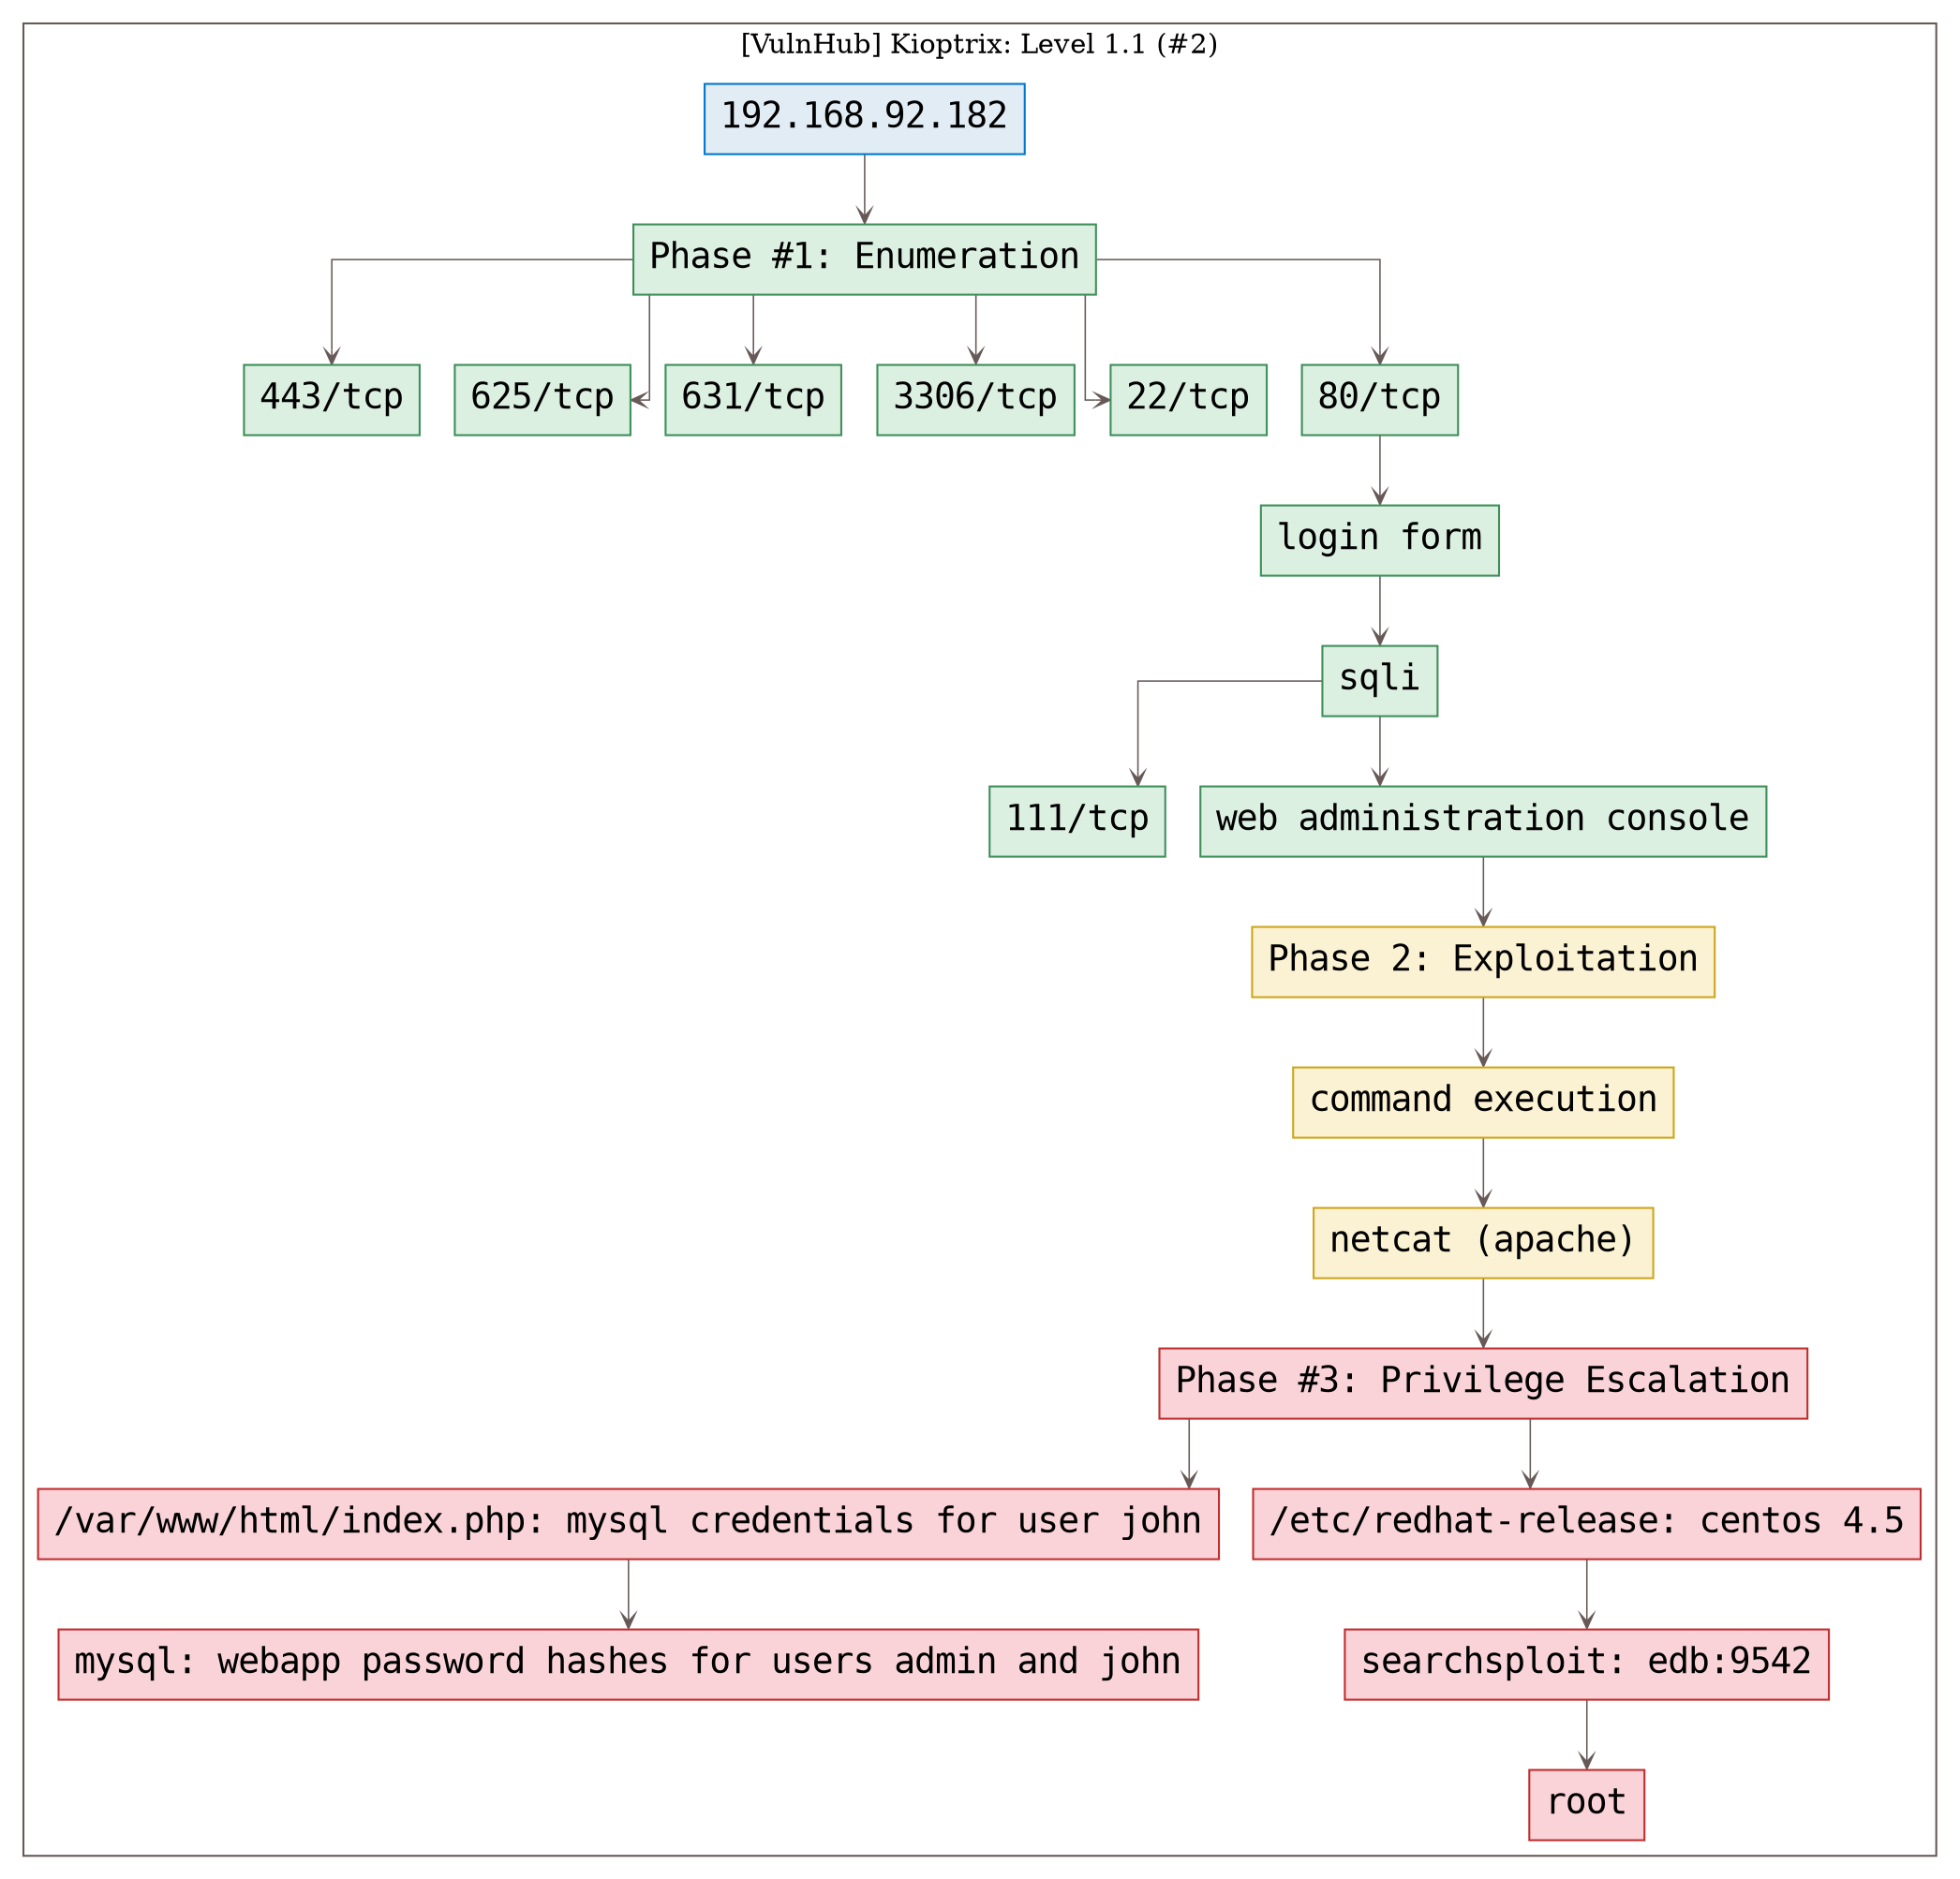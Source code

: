 digraph G {
  #rankdir=LR;
  nodesdictep=1.0; splines="ortho"; K=0.6; overlap=scale; fixedsize=true; resolution=72; bgcolor="#ffffff"; outputorder="edgesfirst";
  node [fontname="courier" fontsize=18 shape=box width=0.25 fillcolor="white" style="filled,solid"];
  edge [style=solid color="#665957" penwidth=0.75 arrowhead=vee arrowsize=0.75 ];

  0[label="192.168.92.182" color="#0077cc" fillcolor="#e1ecf4" tooltip="[VulnHub] Kioptrix: Level 1.1 (#2)"];
  10[label="Phase #3: Privilege Escalation" color="#c02d2e" fillcolor="#f9d3d7" tooltip="Phase #3:Privilege Escalation"];
  11[label="/var/www/html/index.php: mysql credentials for user john" color="#c02d2e" fillcolor="#f9d3d7" tooltip="Phase #3:Privilege Escalation"];
  12[label="mysql: webapp password hashes for users admin and john" color="#c02d2e" fillcolor="#f9d3d7" tooltip="Phase #3:Privilege Escalation"];
  13[label="/etc/redhat-release: centos 4.5" color="#c02d2e" fillcolor="#f9d3d7" tooltip="Phase #3:Privilege Escalation"];
  14[label="searchsploit: edb:9542" color="#c02d2e" fillcolor="#f9d3d7" tooltip="Phase #3:Privilege Escalation"];
  15[label="root" color="#c02d2e" fillcolor="#f9d3d7" tooltip="Phase #3:Privilege Escalation"];
  16[label="111/tcp" color="#3d8f58" fillcolor="#dcf0e2" tooltip="Phase #1:Enumeration"];
  17[label="443/tcp" color="#3d8f58" fillcolor="#dcf0e2" tooltip="Phase #1:Enumeration"];
  18[label="625/tcp" color="#3d8f58" fillcolor="#dcf0e2" tooltip="Phase #1:Enumeration"];
  19[label="631/tcp" color="#3d8f58" fillcolor="#dcf0e2" tooltip="Phase #1:Enumeration"];
  1[label="Phase #1: Enumeration" color="#3d8f58" fillcolor="#dcf0e2" tooltip="Phase #1:Enumeration"];
  20[label="3306/tcp" color="#3d8f58" fillcolor="#dcf0e2" tooltip="Phase #1:Enumeration"];
  2[label="22/tcp" color="#3d8f58" fillcolor="#dcf0e2" tooltip="Phase #1:Enumeration"];
  3[label="80/tcp" color="#3d8f58" fillcolor="#dcf0e2" tooltip="Phase #1:Enumeration"];
  4[label="login form" color="#3d8f58" fillcolor="#dcf0e2" tooltip="Phase #1:Enumeration"];
  5[label="sqli" color="#3d8f58" fillcolor="#dcf0e2" tooltip="Phase #1:Enumeration"];
  6[label="web administration console" color="#3d8f58" fillcolor="#dcf0e2" tooltip="Phase #1:Enumeration"];
  7[label="Phase 2: Exploitation" color="#cea51b" fillcolor="#fbf2d4" tooltip="Phase #2:Exploitation"];
  8[label="command execution" color="#cea51b" fillcolor="#fbf2d4" tooltip="Phase #2:Exploitation"];
  9[label="netcat (apache)" color="#cea51b" fillcolor="#fbf2d4" tooltip="Phase #2:Exploitation"];

  subgraph cluster_0 {
    node [style="filled,solid"];
    label = "[VulnHub] Kioptrix: Level 1.1 (#2)";
    color = "#665957";
    0 -> 1 [color="#665957"];
    1 -> 17 [color="#665957"];
    1 -> 18 [color="#665957"];
    1 -> 19 [color="#665957"];
    1 -> 2 [color="#665957"];
    1 -> 20 [color="#665957"];
    1 -> 3 [color="#665957"];
    10 -> 11 [color="#665957"];
    10 -> 13 [color="#665957"];
    11 -> 12 [color="#665957"];
    13 -> 14 [color="#665957"];
    14 -> 15 [color="#665957"];
    3 -> 4 [color="#665957"];
    4 -> 5 [color="#665957"];
    5 -> 16 [color="#665957"];
    5 -> 6 [color="#665957"];
    6 -> 7 [color="#665957"];
    7 -> 8 [color="#665957"];
    8 -> 9 [color="#665957"];
    9 -> 10 [color="#665957"];
  }
}
